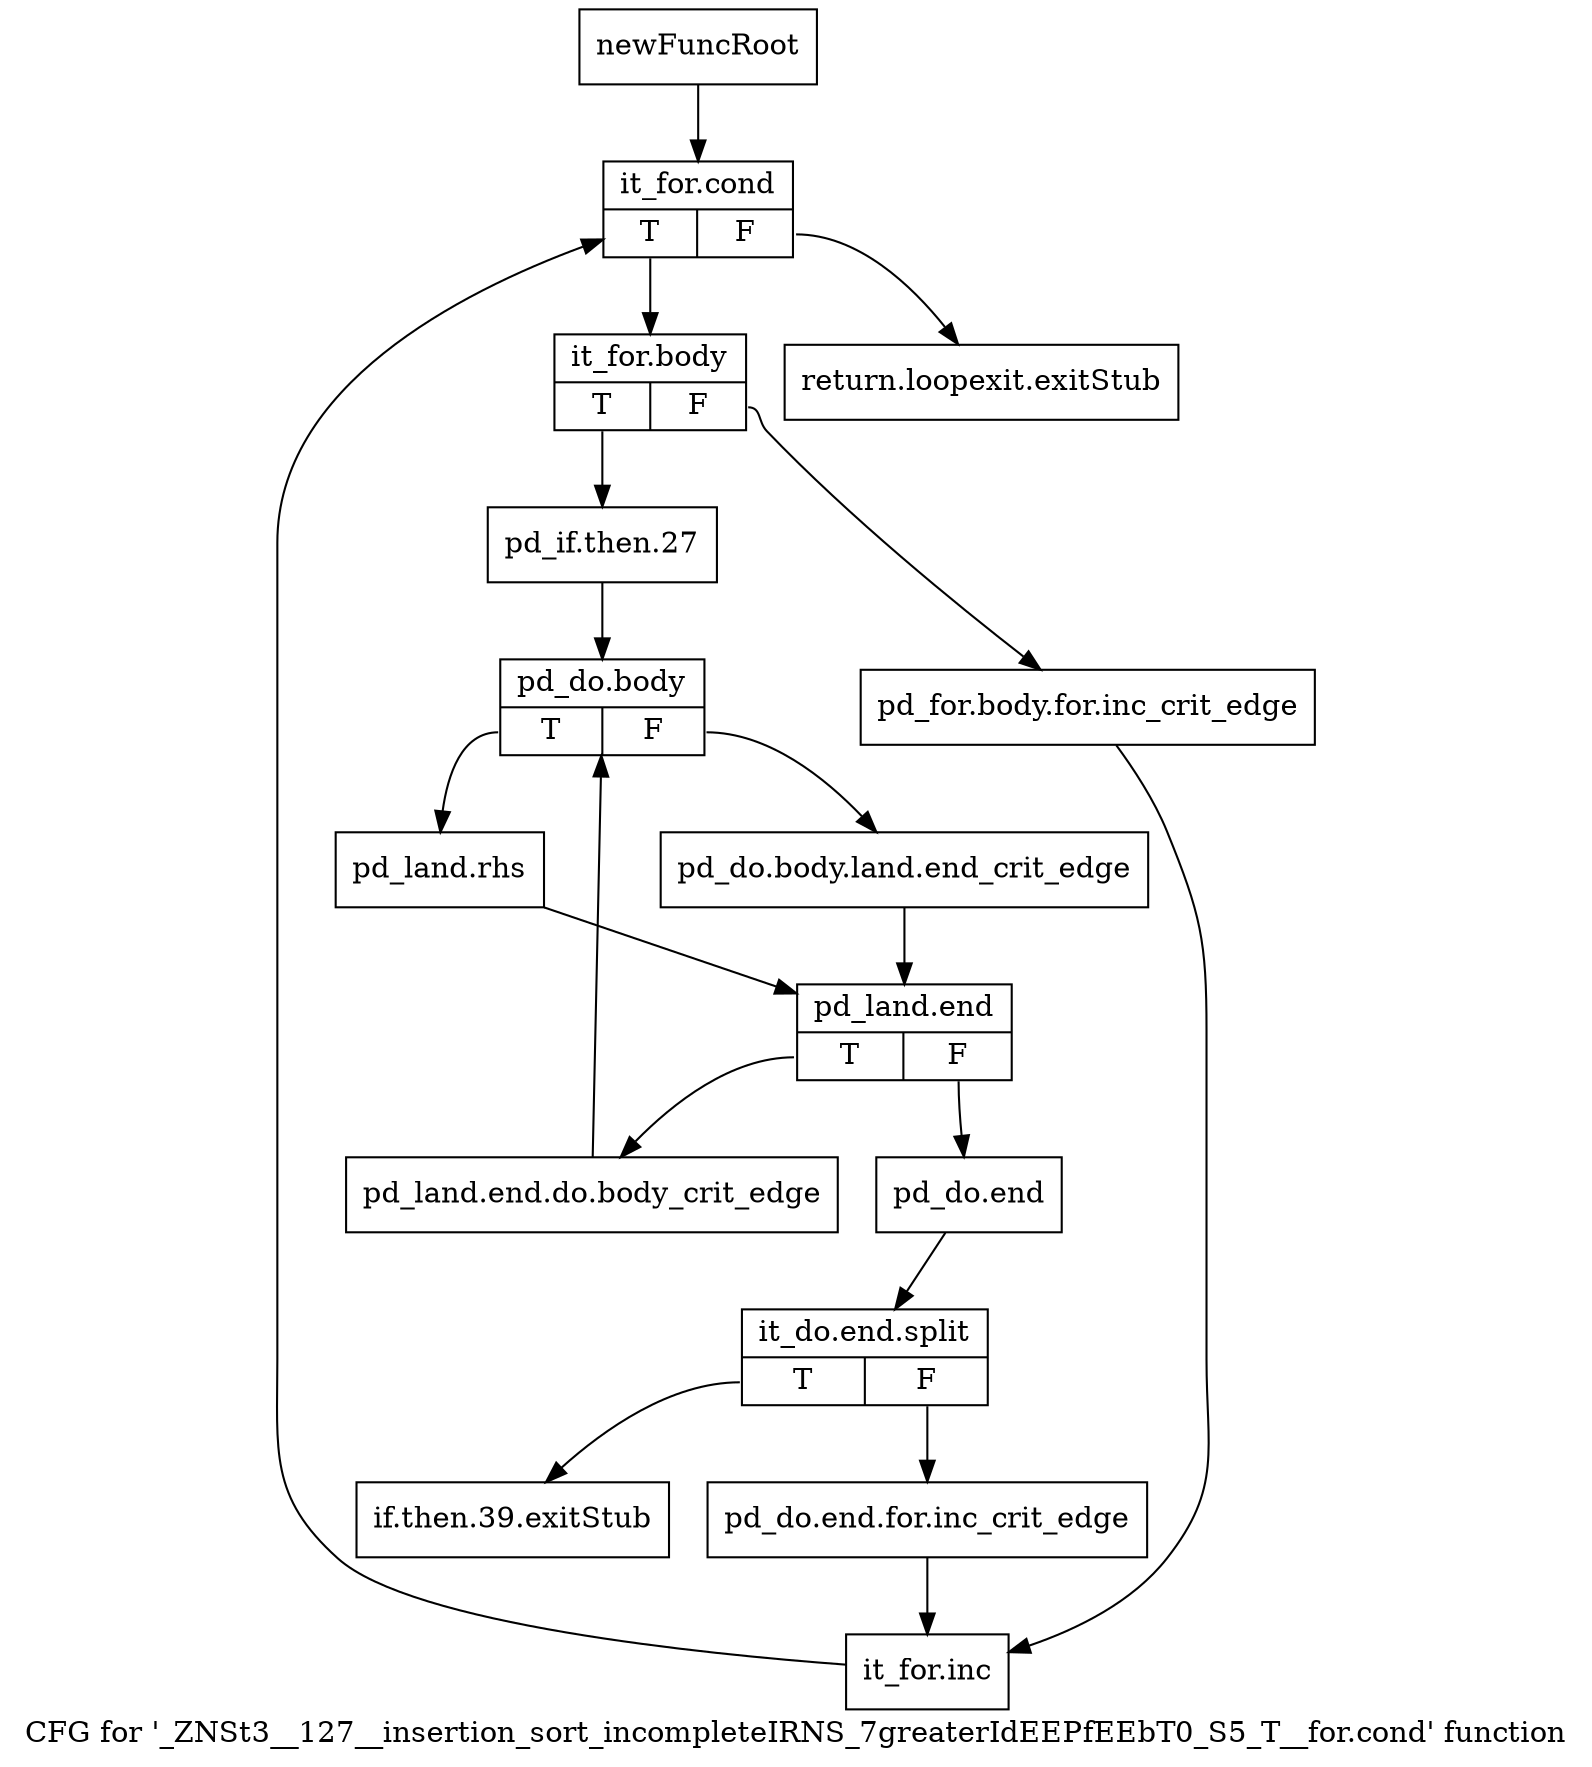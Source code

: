 digraph "CFG for '_ZNSt3__127__insertion_sort_incompleteIRNS_7greaterIdEEPfEEbT0_S5_T__for.cond' function" {
	label="CFG for '_ZNSt3__127__insertion_sort_incompleteIRNS_7greaterIdEEPfEEbT0_S5_T__for.cond' function";

	Node0x9410d60 [shape=record,label="{newFuncRoot}"];
	Node0x9410d60 -> Node0x9410e50;
	Node0x9410db0 [shape=record,label="{return.loopexit.exitStub}"];
	Node0x9410e00 [shape=record,label="{if.then.39.exitStub}"];
	Node0x9410e50 [shape=record,label="{it_for.cond|{<s0>T|<s1>F}}"];
	Node0x9410e50:s0 -> Node0x9410ea0;
	Node0x9410e50:s1 -> Node0x9410db0;
	Node0x9410ea0 [shape=record,label="{it_for.body|{<s0>T|<s1>F}}"];
	Node0x9410ea0:s0 -> Node0x9410f40;
	Node0x9410ea0:s1 -> Node0x9410ef0;
	Node0x9410ef0 [shape=record,label="{pd_for.body.for.inc_crit_edge}"];
	Node0x9410ef0 -> Node0x9411170;
	Node0x9410f40 [shape=record,label="{pd_if.then.27}"];
	Node0x9410f40 -> Node0x9410f90;
	Node0x9410f90 [shape=record,label="{pd_do.body|{<s0>T|<s1>F}}"];
	Node0x9410f90:s0 -> Node0x9411030;
	Node0x9410f90:s1 -> Node0x9410fe0;
	Node0x9410fe0 [shape=record,label="{pd_do.body.land.end_crit_edge}"];
	Node0x9410fe0 -> Node0x9411080;
	Node0x9411030 [shape=record,label="{pd_land.rhs}"];
	Node0x9411030 -> Node0x9411080;
	Node0x9411080 [shape=record,label="{pd_land.end|{<s0>T|<s1>F}}"];
	Node0x9411080:s0 -> Node0x94111c0;
	Node0x9411080:s1 -> Node0x94110d0;
	Node0x94110d0 [shape=record,label="{pd_do.end}"];
	Node0x94110d0 -> Node0xb6304f0;
	Node0xb6304f0 [shape=record,label="{it_do.end.split|{<s0>T|<s1>F}}"];
	Node0xb6304f0:s0 -> Node0x9410e00;
	Node0xb6304f0:s1 -> Node0x9411120;
	Node0x9411120 [shape=record,label="{pd_do.end.for.inc_crit_edge}"];
	Node0x9411120 -> Node0x9411170;
	Node0x9411170 [shape=record,label="{it_for.inc}"];
	Node0x9411170 -> Node0x9410e50;
	Node0x94111c0 [shape=record,label="{pd_land.end.do.body_crit_edge}"];
	Node0x94111c0 -> Node0x9410f90;
}
